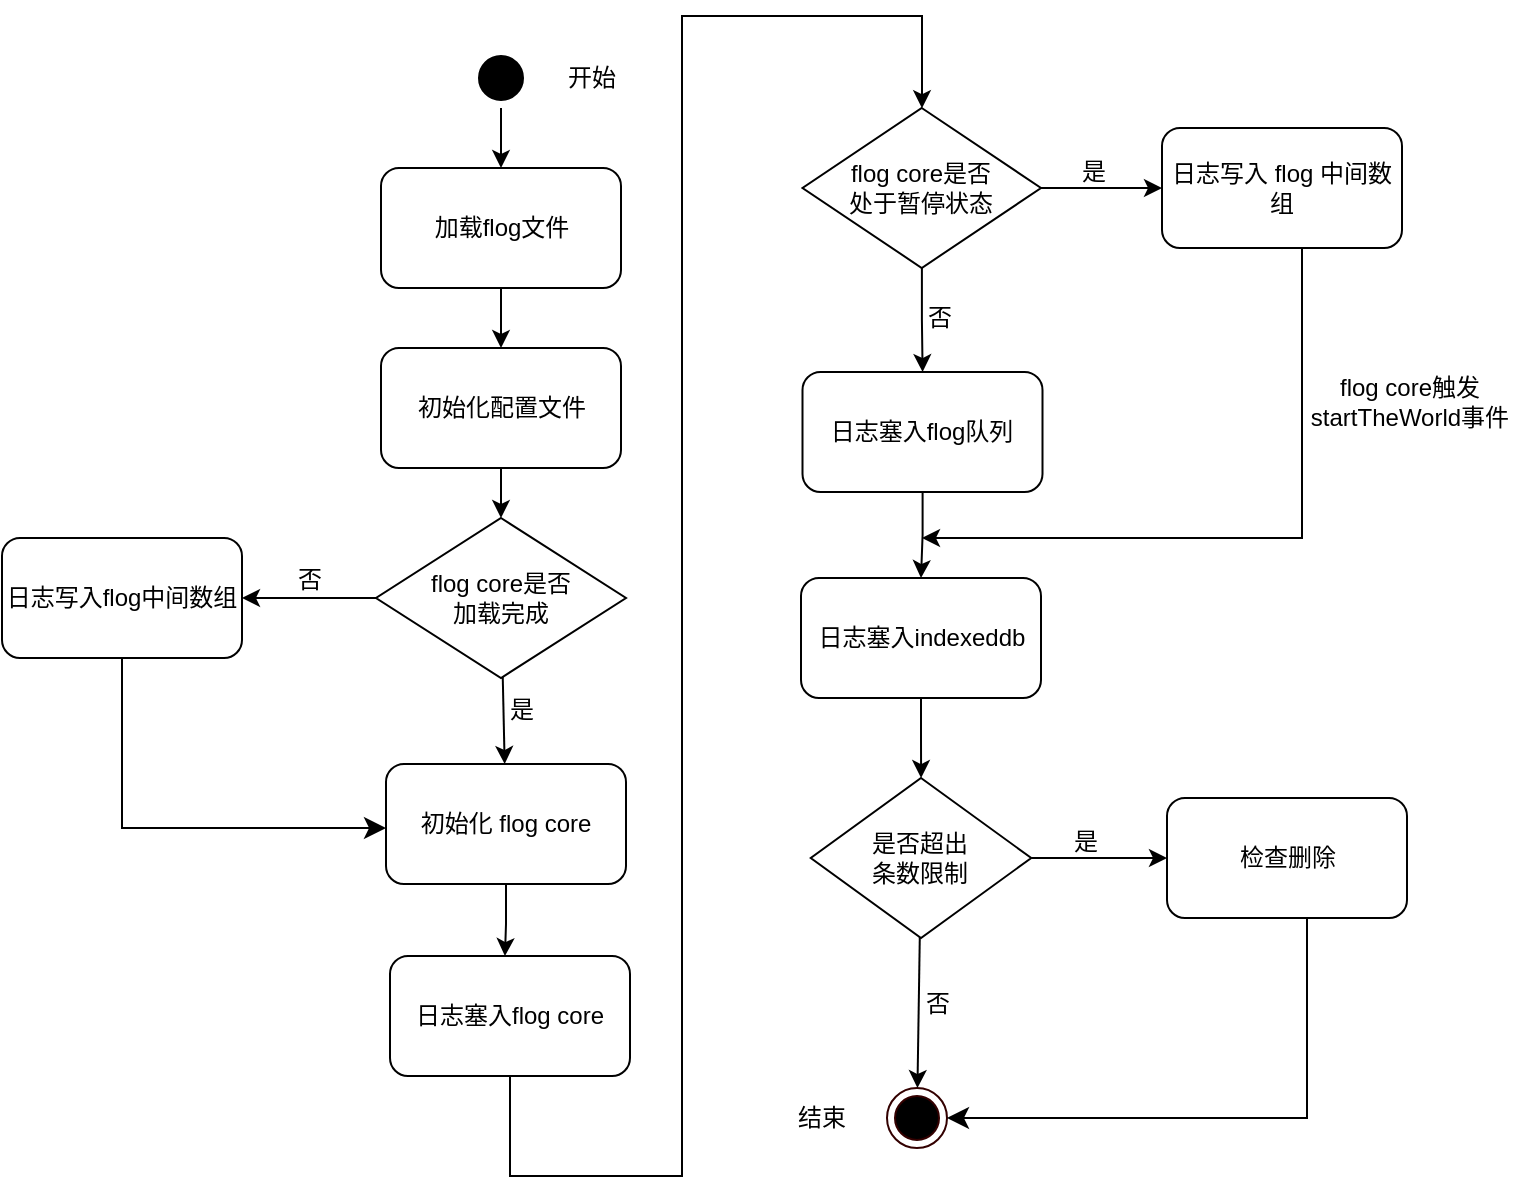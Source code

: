 <mxfile version="21.3.3" type="github">
  <diagram name="第 1 页" id="nMmoKu6g4ywg5d-ZwkJW">
    <mxGraphModel dx="157" dy="610" grid="1" gridSize="10" guides="1" tooltips="1" connect="1" arrows="1" fold="1" page="1" pageScale="1" pageWidth="827" pageHeight="1169" math="0" shadow="0">
      <root>
        <mxCell id="0" />
        <mxCell id="1" parent="0" />
        <mxCell id="cTPVE_IqI42gerdtQg24-1" value="" style="endArrow=classic;rounded=0;html=1;labelBorderColor=none;" edge="1" parent="1" source="cTPVE_IqI42gerdtQg24-10" target="cTPVE_IqI42gerdtQg24-13">
          <mxGeometry width="50" height="50" relative="1" as="geometry">
            <mxPoint x="656.5" y="332" as="sourcePoint" />
            <mxPoint x="557.5" y="332" as="targetPoint" />
          </mxGeometry>
        </mxCell>
        <mxCell id="cTPVE_IqI42gerdtQg24-2" value="" style="endArrow=classic;html=1;rounded=0;labelBorderColor=none;" edge="1" parent="1" source="cTPVE_IqI42gerdtQg24-10" target="cTPVE_IqI42gerdtQg24-12">
          <mxGeometry width="50" height="50" relative="1" as="geometry">
            <mxPoint x="1058.5" y="235" as="sourcePoint" />
            <mxPoint x="1108.5" y="185" as="targetPoint" />
          </mxGeometry>
        </mxCell>
        <mxCell id="cTPVE_IqI42gerdtQg24-3" value="" style="endArrow=classic;html=1;rounded=0;labelBorderColor=none;" edge="1" parent="1" source="cTPVE_IqI42gerdtQg24-17" target="cTPVE_IqI42gerdtQg24-18">
          <mxGeometry width="50" height="50" relative="1" as="geometry">
            <mxPoint x="1143" y="250" as="sourcePoint" />
            <mxPoint x="1193" y="200" as="targetPoint" />
          </mxGeometry>
        </mxCell>
        <mxCell id="cTPVE_IqI42gerdtQg24-4" value="" style="edgeStyle=elbowEdgeStyle;elbow=vertical;endArrow=classic;html=1;rounded=0;labelBorderColor=none;" edge="1" parent="1" source="cTPVE_IqI42gerdtQg24-18">
          <mxGeometry width="50" height="50" relative="1" as="geometry">
            <mxPoint x="1114" y="221" as="sourcePoint" />
            <mxPoint x="1340" y="331" as="targetPoint" />
            <Array as="points">
              <mxPoint x="1530" y="331" />
            </Array>
          </mxGeometry>
        </mxCell>
        <mxCell id="cTPVE_IqI42gerdtQg24-5" value="" style="edgeStyle=orthogonalEdgeStyle;rounded=0;orthogonalLoop=1;jettySize=auto;html=1;" edge="1" parent="1" source="cTPVE_IqI42gerdtQg24-6" target="cTPVE_IqI42gerdtQg24-8">
          <mxGeometry relative="1" as="geometry" />
        </mxCell>
        <mxCell id="cTPVE_IqI42gerdtQg24-6" value="" style="ellipse;shape=startState;fillColor=#000000;strokeColor=#000000;" vertex="1" parent="1">
          <mxGeometry x="1114.5" y="86.0" width="30" height="30" as="geometry" />
        </mxCell>
        <mxCell id="cTPVE_IqI42gerdtQg24-7" value="" style="edgeStyle=orthogonalEdgeStyle;rounded=0;orthogonalLoop=1;jettySize=auto;html=1;" edge="1" parent="1" source="cTPVE_IqI42gerdtQg24-8" target="cTPVE_IqI42gerdtQg24-9">
          <mxGeometry relative="1" as="geometry" />
        </mxCell>
        <mxCell id="cTPVE_IqI42gerdtQg24-8" value="加载flog文件" style="rounded=1;whiteSpace=wrap;html=1;" vertex="1" parent="1">
          <mxGeometry x="1069.5" y="146" width="120" height="60" as="geometry" />
        </mxCell>
        <mxCell id="cTPVE_IqI42gerdtQg24-9" value="初始化配置文件" style="rounded=1;whiteSpace=wrap;html=1;" vertex="1" parent="1">
          <mxGeometry x="1069.5" y="236" width="120" height="60" as="geometry" />
        </mxCell>
        <mxCell id="cTPVE_IqI42gerdtQg24-10" value="flog core是否&lt;br&gt;加载完成" style="rhombus;whiteSpace=wrap;html=1;" vertex="1" parent="1">
          <mxGeometry x="1067" y="321" width="125" height="80" as="geometry" />
        </mxCell>
        <mxCell id="cTPVE_IqI42gerdtQg24-11" value="" style="edgeStyle=orthogonalEdgeStyle;rounded=0;orthogonalLoop=1;jettySize=auto;html=1;" edge="1" parent="1" source="cTPVE_IqI42gerdtQg24-12">
          <mxGeometry relative="1" as="geometry">
            <mxPoint x="1131.471" y="540.02" as="targetPoint" />
            <Array as="points">
              <mxPoint x="1132" y="524.02" />
              <mxPoint x="1132" y="524.02" />
            </Array>
          </mxGeometry>
        </mxCell>
        <mxCell id="cTPVE_IqI42gerdtQg24-12" value="初始化 flog core" style="rounded=1;whiteSpace=wrap;html=1;" vertex="1" parent="1">
          <mxGeometry x="1072" y="444" width="120" height="60" as="geometry" />
        </mxCell>
        <mxCell id="cTPVE_IqI42gerdtQg24-13" value="日志写入flog中间数组" style="rounded=1;whiteSpace=wrap;html=1;" vertex="1" parent="1">
          <mxGeometry x="880" y="331" width="120" height="60" as="geometry" />
        </mxCell>
        <mxCell id="cTPVE_IqI42gerdtQg24-14" value="" style="edgeStyle=orthogonalEdgeStyle;rounded=0;orthogonalLoop=1;jettySize=auto;html=1;" edge="1" parent="1" source="cTPVE_IqI42gerdtQg24-15" target="cTPVE_IqI42gerdtQg24-17">
          <mxGeometry relative="1" as="geometry">
            <Array as="points">
              <mxPoint x="1134" y="650" />
              <mxPoint x="1220" y="650" />
              <mxPoint x="1220" y="70" />
              <mxPoint x="1340" y="70" />
            </Array>
          </mxGeometry>
        </mxCell>
        <mxCell id="cTPVE_IqI42gerdtQg24-15" value="日志塞入flog core" style="rounded=1;whiteSpace=wrap;html=1;" vertex="1" parent="1">
          <mxGeometry x="1074" y="540.02" width="120" height="60" as="geometry" />
        </mxCell>
        <mxCell id="cTPVE_IqI42gerdtQg24-16" value="" style="edgeStyle=orthogonalEdgeStyle;rounded=0;orthogonalLoop=1;jettySize=auto;html=1;" edge="1" parent="1" source="cTPVE_IqI42gerdtQg24-17" target="cTPVE_IqI42gerdtQg24-20">
          <mxGeometry x="-0.005" relative="1" as="geometry">
            <mxPoint as="offset" />
          </mxGeometry>
        </mxCell>
        <mxCell id="cTPVE_IqI42gerdtQg24-17" value="flog core是否&lt;br&gt;处于暂停状态" style="rhombus;whiteSpace=wrap;html=1;" vertex="1" parent="1">
          <mxGeometry x="1280.25" y="116" width="119.25" height="80" as="geometry" />
        </mxCell>
        <mxCell id="cTPVE_IqI42gerdtQg24-18" value="日志写入 flog 中间数组" style="rounded=1;whiteSpace=wrap;html=1;" vertex="1" parent="1">
          <mxGeometry x="1460" y="126" width="120" height="60" as="geometry" />
        </mxCell>
        <mxCell id="cTPVE_IqI42gerdtQg24-19" value="" style="edgeStyle=orthogonalEdgeStyle;rounded=0;orthogonalLoop=1;jettySize=auto;html=1;" edge="1" parent="1" source="cTPVE_IqI42gerdtQg24-20" target="cTPVE_IqI42gerdtQg24-22">
          <mxGeometry relative="1" as="geometry" />
        </mxCell>
        <mxCell id="cTPVE_IqI42gerdtQg24-20" value="日志塞入flog队列" style="rounded=1;whiteSpace=wrap;html=1;" vertex="1" parent="1">
          <mxGeometry x="1280.25" y="248" width="120" height="60" as="geometry" />
        </mxCell>
        <mxCell id="cTPVE_IqI42gerdtQg24-21" value="" style="edgeStyle=orthogonalEdgeStyle;rounded=0;orthogonalLoop=1;jettySize=auto;html=1;" edge="1" parent="1" source="cTPVE_IqI42gerdtQg24-22" target="cTPVE_IqI42gerdtQg24-24">
          <mxGeometry relative="1" as="geometry" />
        </mxCell>
        <mxCell id="cTPVE_IqI42gerdtQg24-22" value="日志塞入indexeddb" style="rounded=1;whiteSpace=wrap;html=1;" vertex="1" parent="1">
          <mxGeometry x="1279.5" y="351" width="120" height="60" as="geometry" />
        </mxCell>
        <mxCell id="cTPVE_IqI42gerdtQg24-23" value="" style="edgeStyle=orthogonalEdgeStyle;rounded=0;orthogonalLoop=1;jettySize=auto;html=1;" edge="1" parent="1" source="cTPVE_IqI42gerdtQg24-24" target="cTPVE_IqI42gerdtQg24-25">
          <mxGeometry relative="1" as="geometry" />
        </mxCell>
        <mxCell id="cTPVE_IqI42gerdtQg24-24" value="是否超出&lt;br&gt;条数限制" style="rhombus;whiteSpace=wrap;html=1;" vertex="1" parent="1">
          <mxGeometry x="1284.38" y="451" width="110.25" height="80" as="geometry" />
        </mxCell>
        <mxCell id="cTPVE_IqI42gerdtQg24-25" value="检查删除" style="rounded=1;whiteSpace=wrap;html=1;" vertex="1" parent="1">
          <mxGeometry x="1462.5" y="461" width="120" height="60" as="geometry" />
        </mxCell>
        <mxCell id="cTPVE_IqI42gerdtQg24-26" value="" style="ellipse;shape=endState;fillColor=#000000;strokeColor=#330000;" vertex="1" parent="1">
          <mxGeometry x="1322.5" y="606" width="30" height="30" as="geometry" />
        </mxCell>
        <mxCell id="cTPVE_IqI42gerdtQg24-27" value="结束" style="text;html=1;strokeColor=none;fillColor=none;align=center;verticalAlign=middle;whiteSpace=wrap;rounded=0;" vertex="1" parent="1">
          <mxGeometry x="1260" y="606" width="60" height="30" as="geometry" />
        </mxCell>
        <mxCell id="cTPVE_IqI42gerdtQg24-28" value="" style="endArrow=classic;html=1;rounded=0;" edge="1" parent="1" source="cTPVE_IqI42gerdtQg24-9" target="cTPVE_IqI42gerdtQg24-10">
          <mxGeometry width="50" height="50" relative="1" as="geometry">
            <mxPoint x="1100" y="156" as="sourcePoint" />
            <mxPoint x="1150" y="106.0" as="targetPoint" />
          </mxGeometry>
        </mxCell>
        <mxCell id="cTPVE_IqI42gerdtQg24-29" value="开始" style="text;html=1;strokeColor=none;fillColor=none;align=center;verticalAlign=middle;whiteSpace=wrap;rounded=0;" vertex="1" parent="1">
          <mxGeometry x="1144.5" y="86.0" width="60" height="30" as="geometry" />
        </mxCell>
        <mxCell id="cTPVE_IqI42gerdtQg24-30" value="" style="endArrow=classic;html=1;rounded=0;" edge="1" parent="1" source="cTPVE_IqI42gerdtQg24-24" target="cTPVE_IqI42gerdtQg24-26">
          <mxGeometry width="50" height="50" relative="1" as="geometry">
            <mxPoint x="1382.5" y="686" as="sourcePoint" />
            <mxPoint x="1432.5" y="636" as="targetPoint" />
          </mxGeometry>
        </mxCell>
        <mxCell id="cTPVE_IqI42gerdtQg24-31" value="" style="edgeStyle=segmentEdgeStyle;endArrow=classic;html=1;curved=0;rounded=0;endSize=8;startSize=8;" edge="1" parent="1" source="cTPVE_IqI42gerdtQg24-13" target="cTPVE_IqI42gerdtQg24-12">
          <mxGeometry width="50" height="50" relative="1" as="geometry">
            <mxPoint x="1147" y="516" as="sourcePoint" />
            <mxPoint x="1197" y="466" as="targetPoint" />
            <Array as="points">
              <mxPoint x="940" y="476" />
            </Array>
          </mxGeometry>
        </mxCell>
        <mxCell id="cTPVE_IqI42gerdtQg24-32" value="" style="edgeStyle=elbowEdgeStyle;elbow=horizontal;endArrow=classic;html=1;curved=0;rounded=0;endSize=8;startSize=8;exitX=0.5;exitY=1;exitDx=0;exitDy=0;entryX=1;entryY=0.5;entryDx=0;entryDy=0;" edge="1" parent="1" source="cTPVE_IqI42gerdtQg24-25" target="cTPVE_IqI42gerdtQg24-26">
          <mxGeometry width="50" height="50" relative="1" as="geometry">
            <mxPoint x="1192.5" y="725.98" as="sourcePoint" />
            <mxPoint x="1342.5" y="565.98" as="targetPoint" />
            <Array as="points">
              <mxPoint x="1532.5" y="535.98" />
            </Array>
          </mxGeometry>
        </mxCell>
        <mxCell id="cTPVE_IqI42gerdtQg24-33" value="否" style="text;html=1;strokeColor=none;fillColor=none;align=center;verticalAlign=middle;whiteSpace=wrap;rounded=0;" vertex="1" parent="1">
          <mxGeometry x="1004" y="337" width="60" height="30" as="geometry" />
        </mxCell>
        <mxCell id="cTPVE_IqI42gerdtQg24-34" value="是" style="text;html=1;strokeColor=none;fillColor=none;align=center;verticalAlign=middle;whiteSpace=wrap;rounded=0;" vertex="1" parent="1">
          <mxGeometry x="1109.5" y="402" width="60" height="30" as="geometry" />
        </mxCell>
        <mxCell id="cTPVE_IqI42gerdtQg24-35" value="是" style="text;html=1;strokeColor=none;fillColor=none;align=center;verticalAlign=middle;whiteSpace=wrap;rounded=0;" vertex="1" parent="1">
          <mxGeometry x="1396" y="133" width="60" height="30" as="geometry" />
        </mxCell>
        <mxCell id="cTPVE_IqI42gerdtQg24-36" value="否" style="text;html=1;strokeColor=none;fillColor=none;align=center;verticalAlign=middle;whiteSpace=wrap;rounded=0;" vertex="1" parent="1">
          <mxGeometry x="1318.5" y="205.98" width="60" height="30" as="geometry" />
        </mxCell>
        <mxCell id="cTPVE_IqI42gerdtQg24-37" value="否" style="text;html=1;strokeColor=none;fillColor=none;align=center;verticalAlign=middle;whiteSpace=wrap;rounded=0;" vertex="1" parent="1">
          <mxGeometry x="1317.5" y="548.98" width="60" height="30" as="geometry" />
        </mxCell>
        <mxCell id="cTPVE_IqI42gerdtQg24-38" value="是" style="text;html=1;strokeColor=none;fillColor=none;align=center;verticalAlign=middle;whiteSpace=wrap;rounded=0;" vertex="1" parent="1">
          <mxGeometry x="1391.5" y="468" width="60" height="30" as="geometry" />
        </mxCell>
        <mxCell id="cTPVE_IqI42gerdtQg24-39" value="flog core触发startTheWorld事件" style="text;html=1;strokeColor=none;fillColor=none;align=center;verticalAlign=middle;whiteSpace=wrap;rounded=0;" vertex="1" parent="1">
          <mxGeometry x="1530" y="248" width="108" height="30" as="geometry" />
        </mxCell>
      </root>
    </mxGraphModel>
  </diagram>
</mxfile>
